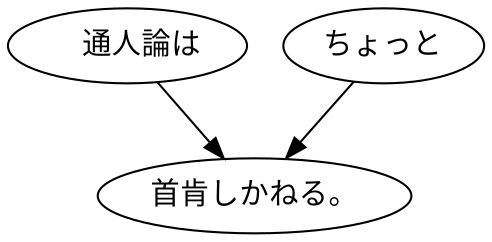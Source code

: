 digraph graph280 {
	node0 [label="　通人論は"];
	node1 [label="ちょっと"];
	node2 [label="首肯しかねる。"];
	node0 -> node2;
	node1 -> node2;
}
